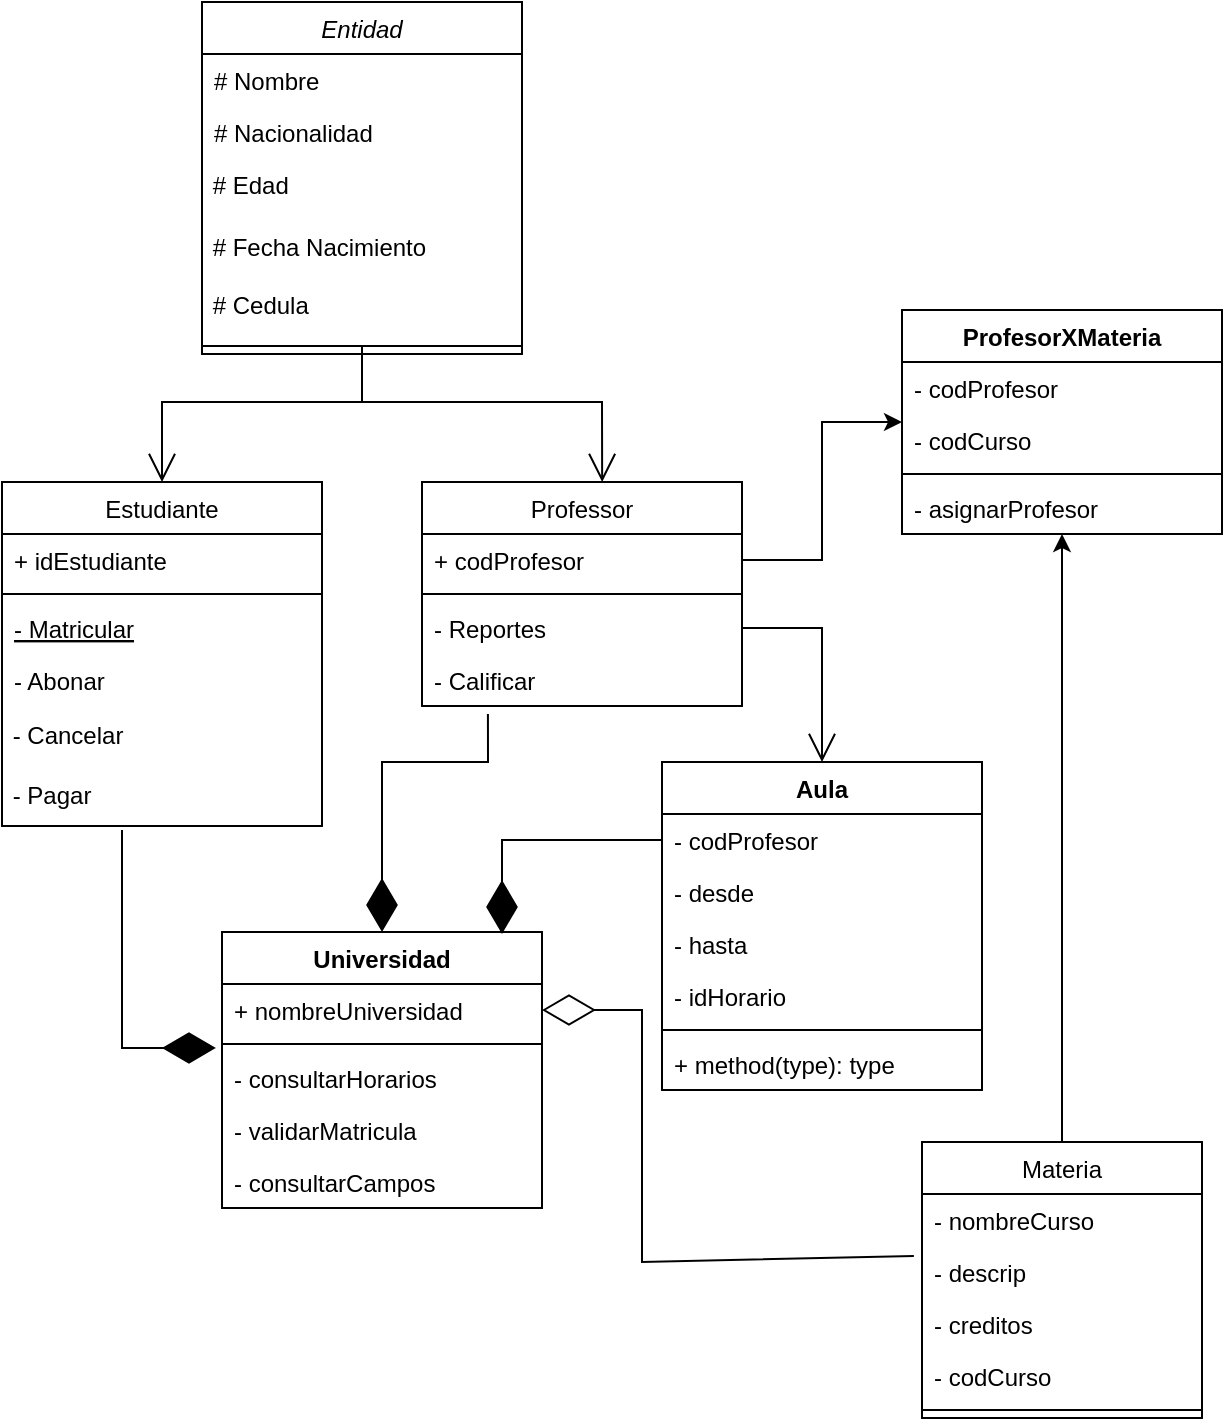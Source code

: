 <mxfile version="15.7.0" type="github">
  <diagram id="C5RBs43oDa-KdzZeNtuy" name="Page-1">
    <mxGraphModel dx="1381" dy="756" grid="1" gridSize="10" guides="1" tooltips="1" connect="1" arrows="1" fold="1" page="1" pageScale="1" pageWidth="827" pageHeight="1169" math="0" shadow="0">
      <root>
        <mxCell id="WIyWlLk6GJQsqaUBKTNV-0" />
        <mxCell id="WIyWlLk6GJQsqaUBKTNV-1" parent="WIyWlLk6GJQsqaUBKTNV-0" />
        <mxCell id="zkfFHV4jXpPFQw0GAbJ--0" value="Entidad" style="swimlane;fontStyle=2;align=center;verticalAlign=top;childLayout=stackLayout;horizontal=1;startSize=26;horizontalStack=0;resizeParent=1;resizeLast=0;collapsible=1;marginBottom=0;rounded=0;shadow=0;strokeWidth=1;" parent="WIyWlLk6GJQsqaUBKTNV-1" vertex="1">
          <mxGeometry x="220" y="120" width="160" height="176" as="geometry">
            <mxRectangle x="230" y="140" width="160" height="26" as="alternateBounds" />
          </mxGeometry>
        </mxCell>
        <mxCell id="zkfFHV4jXpPFQw0GAbJ--1" value="# Nombre  " style="text;align=left;verticalAlign=top;spacingLeft=4;spacingRight=4;overflow=hidden;rotatable=0;points=[[0,0.5],[1,0.5]];portConstraint=eastwest;" parent="zkfFHV4jXpPFQw0GAbJ--0" vertex="1">
          <mxGeometry y="26" width="160" height="26" as="geometry" />
        </mxCell>
        <mxCell id="zkfFHV4jXpPFQw0GAbJ--3" value="# Nacionalidad" style="text;align=left;verticalAlign=top;spacingLeft=4;spacingRight=4;overflow=hidden;rotatable=0;points=[[0,0.5],[1,0.5]];portConstraint=eastwest;rounded=0;shadow=0;html=0;" parent="zkfFHV4jXpPFQw0GAbJ--0" vertex="1">
          <mxGeometry y="52" width="160" height="26" as="geometry" />
        </mxCell>
        <mxCell id="eRwUuD7rzPjld0i8RyvI-2" value="&amp;nbsp;&lt;span&gt;#&amp;nbsp;&lt;/span&gt;Edad" style="text;html=1;strokeColor=none;fillColor=none;align=left;verticalAlign=top;whiteSpace=wrap;rounded=0;" parent="zkfFHV4jXpPFQw0GAbJ--0" vertex="1">
          <mxGeometry y="78" width="160" height="30" as="geometry" />
        </mxCell>
        <mxCell id="eRwUuD7rzPjld0i8RyvI-3" value="&lt;span&gt;&amp;nbsp;#&lt;/span&gt;&amp;nbsp;Fecha Nacimiento" style="text;html=1;strokeColor=none;fillColor=none;align=left;verticalAlign=middle;whiteSpace=wrap;rounded=0;" parent="zkfFHV4jXpPFQw0GAbJ--0" vertex="1">
          <mxGeometry y="108" width="160" height="30" as="geometry" />
        </mxCell>
        <mxCell id="eRwUuD7rzPjld0i8RyvI-1" value="&amp;nbsp;&lt;span&gt;#&amp;nbsp;&lt;/span&gt;Cedula" style="text;html=1;strokeColor=none;fillColor=none;align=left;verticalAlign=top;whiteSpace=wrap;rounded=0;" parent="zkfFHV4jXpPFQw0GAbJ--0" vertex="1">
          <mxGeometry y="138" width="160" height="30" as="geometry" />
        </mxCell>
        <mxCell id="zkfFHV4jXpPFQw0GAbJ--4" value="" style="line;html=1;strokeWidth=1;align=left;verticalAlign=middle;spacingTop=-1;spacingLeft=3;spacingRight=3;rotatable=0;labelPosition=right;points=[];portConstraint=eastwest;" parent="zkfFHV4jXpPFQw0GAbJ--0" vertex="1">
          <mxGeometry y="168" width="160" height="8" as="geometry" />
        </mxCell>
        <mxCell id="zkfFHV4jXpPFQw0GAbJ--6" value="Estudiante" style="swimlane;fontStyle=0;align=center;verticalAlign=top;childLayout=stackLayout;horizontal=1;startSize=26;horizontalStack=0;resizeParent=1;resizeLast=0;collapsible=1;marginBottom=0;rounded=0;shadow=0;strokeWidth=1;" parent="WIyWlLk6GJQsqaUBKTNV-1" vertex="1">
          <mxGeometry x="120" y="360" width="160" height="172" as="geometry">
            <mxRectangle x="130" y="380" width="160" height="26" as="alternateBounds" />
          </mxGeometry>
        </mxCell>
        <mxCell id="zkfFHV4jXpPFQw0GAbJ--7" value="+ idEstudiante" style="text;align=left;verticalAlign=top;spacingLeft=4;spacingRight=4;overflow=hidden;rotatable=0;points=[[0,0.5],[1,0.5]];portConstraint=eastwest;" parent="zkfFHV4jXpPFQw0GAbJ--6" vertex="1">
          <mxGeometry y="26" width="160" height="26" as="geometry" />
        </mxCell>
        <mxCell id="zkfFHV4jXpPFQw0GAbJ--9" value="" style="line;html=1;strokeWidth=1;align=left;verticalAlign=middle;spacingTop=-1;spacingLeft=3;spacingRight=3;rotatable=0;labelPosition=right;points=[];portConstraint=eastwest;" parent="zkfFHV4jXpPFQw0GAbJ--6" vertex="1">
          <mxGeometry y="52" width="160" height="8" as="geometry" />
        </mxCell>
        <mxCell id="zkfFHV4jXpPFQw0GAbJ--10" value="- Matricular" style="text;align=left;verticalAlign=top;spacingLeft=4;spacingRight=4;overflow=hidden;rotatable=0;points=[[0,0.5],[1,0.5]];portConstraint=eastwest;fontStyle=4" parent="zkfFHV4jXpPFQw0GAbJ--6" vertex="1">
          <mxGeometry y="60" width="160" height="26" as="geometry" />
        </mxCell>
        <mxCell id="zkfFHV4jXpPFQw0GAbJ--11" value="- Abonar" style="text;align=left;verticalAlign=top;spacingLeft=4;spacingRight=4;overflow=hidden;rotatable=0;points=[[0,0.5],[1,0.5]];portConstraint=eastwest;" parent="zkfFHV4jXpPFQw0GAbJ--6" vertex="1">
          <mxGeometry y="86" width="160" height="26" as="geometry" />
        </mxCell>
        <mxCell id="G0bFc-racWkkxf9n1vur-0" value="&amp;nbsp;- Cancelar" style="text;html=1;strokeColor=none;fillColor=none;align=left;verticalAlign=middle;whiteSpace=wrap;rounded=0;" parent="zkfFHV4jXpPFQw0GAbJ--6" vertex="1">
          <mxGeometry y="112" width="160" height="30" as="geometry" />
        </mxCell>
        <mxCell id="eRwUuD7rzPjld0i8RyvI-4" value="&amp;nbsp;- Pagar" style="text;html=1;strokeColor=none;fillColor=none;align=left;verticalAlign=middle;whiteSpace=wrap;rounded=0;" parent="zkfFHV4jXpPFQw0GAbJ--6" vertex="1">
          <mxGeometry y="142" width="160" height="30" as="geometry" />
        </mxCell>
        <mxCell id="zkfFHV4jXpPFQw0GAbJ--13" value="Professor" style="swimlane;fontStyle=0;align=center;verticalAlign=top;childLayout=stackLayout;horizontal=1;startSize=26;horizontalStack=0;resizeParent=1;resizeLast=0;collapsible=1;marginBottom=0;rounded=0;shadow=0;strokeWidth=1;" parent="WIyWlLk6GJQsqaUBKTNV-1" vertex="1">
          <mxGeometry x="330" y="360" width="160" height="112" as="geometry">
            <mxRectangle x="340" y="380" width="170" height="26" as="alternateBounds" />
          </mxGeometry>
        </mxCell>
        <mxCell id="zkfFHV4jXpPFQw0GAbJ--14" value="+ codProfesor" style="text;align=left;verticalAlign=top;spacingLeft=4;spacingRight=4;overflow=hidden;rotatable=0;points=[[0,0.5],[1,0.5]];portConstraint=eastwest;" parent="zkfFHV4jXpPFQw0GAbJ--13" vertex="1">
          <mxGeometry y="26" width="160" height="26" as="geometry" />
        </mxCell>
        <mxCell id="zkfFHV4jXpPFQw0GAbJ--15" value="" style="line;html=1;strokeWidth=1;align=left;verticalAlign=middle;spacingTop=-1;spacingLeft=3;spacingRight=3;rotatable=0;labelPosition=right;points=[];portConstraint=eastwest;" parent="zkfFHV4jXpPFQw0GAbJ--13" vertex="1">
          <mxGeometry y="52" width="160" height="8" as="geometry" />
        </mxCell>
        <mxCell id="ypUurIb-0ZCo6hldZdGs-1" value="- Reportes" style="text;strokeColor=none;fillColor=none;align=left;verticalAlign=top;spacingLeft=4;spacingRight=4;overflow=hidden;rotatable=0;points=[[0,0.5],[1,0.5]];portConstraint=eastwest;" parent="zkfFHV4jXpPFQw0GAbJ--13" vertex="1">
          <mxGeometry y="60" width="160" height="26" as="geometry" />
        </mxCell>
        <mxCell id="G0bFc-racWkkxf9n1vur-22" value="- Calificar" style="text;strokeColor=none;fillColor=none;align=left;verticalAlign=top;spacingLeft=4;spacingRight=4;overflow=hidden;rotatable=0;points=[[0,0.5],[1,0.5]];portConstraint=eastwest;" parent="zkfFHV4jXpPFQw0GAbJ--13" vertex="1">
          <mxGeometry y="86" width="160" height="26" as="geometry" />
        </mxCell>
        <mxCell id="G0bFc-racWkkxf9n1vur-12" value="Universidad" style="swimlane;fontStyle=1;align=center;verticalAlign=top;childLayout=stackLayout;horizontal=1;startSize=26;horizontalStack=0;resizeParent=1;resizeParentMax=0;resizeLast=0;collapsible=1;marginBottom=0;" parent="WIyWlLk6GJQsqaUBKTNV-1" vertex="1">
          <mxGeometry x="230" y="585" width="160" height="138" as="geometry" />
        </mxCell>
        <mxCell id="G0bFc-racWkkxf9n1vur-13" value="+ nombreUniversidad" style="text;strokeColor=none;fillColor=none;align=left;verticalAlign=top;spacingLeft=4;spacingRight=4;overflow=hidden;rotatable=0;points=[[0,0.5],[1,0.5]];portConstraint=eastwest;" parent="G0bFc-racWkkxf9n1vur-12" vertex="1">
          <mxGeometry y="26" width="160" height="26" as="geometry" />
        </mxCell>
        <mxCell id="G0bFc-racWkkxf9n1vur-14" value="" style="line;strokeWidth=1;fillColor=none;align=left;verticalAlign=middle;spacingTop=-1;spacingLeft=3;spacingRight=3;rotatable=0;labelPosition=right;points=[];portConstraint=eastwest;" parent="G0bFc-racWkkxf9n1vur-12" vertex="1">
          <mxGeometry y="52" width="160" height="8" as="geometry" />
        </mxCell>
        <mxCell id="ypUurIb-0ZCo6hldZdGs-0" value="- consultarHorarios" style="text;strokeColor=none;fillColor=none;align=left;verticalAlign=top;spacingLeft=4;spacingRight=4;overflow=hidden;rotatable=0;points=[[0,0.5],[1,0.5]];portConstraint=eastwest;" parent="G0bFc-racWkkxf9n1vur-12" vertex="1">
          <mxGeometry y="60" width="160" height="26" as="geometry" />
        </mxCell>
        <mxCell id="G0bFc-racWkkxf9n1vur-15" value="- validarMatricula" style="text;strokeColor=none;fillColor=none;align=left;verticalAlign=top;spacingLeft=4;spacingRight=4;overflow=hidden;rotatable=0;points=[[0,0.5],[1,0.5]];portConstraint=eastwest;" parent="G0bFc-racWkkxf9n1vur-12" vertex="1">
          <mxGeometry y="86" width="160" height="26" as="geometry" />
        </mxCell>
        <mxCell id="aDgW9SYRbh6SG3bScVoi-3" value="- consultarCampos" style="text;strokeColor=none;fillColor=none;align=left;verticalAlign=top;spacingLeft=4;spacingRight=4;overflow=hidden;rotatable=0;points=[[0,0.5],[1,0.5]];portConstraint=eastwest;" parent="G0bFc-racWkkxf9n1vur-12" vertex="1">
          <mxGeometry y="112" width="160" height="26" as="geometry" />
        </mxCell>
        <mxCell id="G0bFc-racWkkxf9n1vur-30" value="Materia" style="swimlane;fontStyle=0;childLayout=stackLayout;horizontal=1;startSize=26;fillColor=none;horizontalStack=0;resizeParent=1;resizeParentMax=0;resizeLast=0;collapsible=1;marginBottom=0;align=center;" parent="WIyWlLk6GJQsqaUBKTNV-1" vertex="1">
          <mxGeometry x="580" y="690" width="140" height="138" as="geometry" />
        </mxCell>
        <mxCell id="G0bFc-racWkkxf9n1vur-31" value="- nombreCurso" style="text;strokeColor=none;fillColor=none;align=left;verticalAlign=top;spacingLeft=4;spacingRight=4;overflow=hidden;rotatable=0;points=[[0,0.5],[1,0.5]];portConstraint=eastwest;" parent="G0bFc-racWkkxf9n1vur-30" vertex="1">
          <mxGeometry y="26" width="140" height="26" as="geometry" />
        </mxCell>
        <mxCell id="5QERGY0u0K0PTsrdy1C7-7" value="- descrip" style="text;strokeColor=none;fillColor=none;align=left;verticalAlign=top;spacingLeft=4;spacingRight=4;overflow=hidden;rotatable=0;points=[[0,0.5],[1,0.5]];portConstraint=eastwest;" vertex="1" parent="G0bFc-racWkkxf9n1vur-30">
          <mxGeometry y="52" width="140" height="26" as="geometry" />
        </mxCell>
        <mxCell id="5QERGY0u0K0PTsrdy1C7-8" value="- creditos" style="text;strokeColor=none;fillColor=none;align=left;verticalAlign=top;spacingLeft=4;spacingRight=4;overflow=hidden;rotatable=0;points=[[0,0.5],[1,0.5]];portConstraint=eastwest;" vertex="1" parent="G0bFc-racWkkxf9n1vur-30">
          <mxGeometry y="78" width="140" height="26" as="geometry" />
        </mxCell>
        <mxCell id="G0bFc-racWkkxf9n1vur-32" value="- codCurso" style="text;strokeColor=none;fillColor=none;align=left;verticalAlign=top;spacingLeft=4;spacingRight=4;overflow=hidden;rotatable=0;points=[[0,0.5],[1,0.5]];portConstraint=eastwest;" parent="G0bFc-racWkkxf9n1vur-30" vertex="1">
          <mxGeometry y="104" width="140" height="26" as="geometry" />
        </mxCell>
        <mxCell id="aDgW9SYRbh6SG3bScVoi-2" value="" style="line;strokeWidth=1;fillColor=none;align=left;verticalAlign=middle;spacingTop=-1;spacingLeft=3;spacingRight=3;rotatable=0;labelPosition=right;points=[];portConstraint=eastwest;" parent="G0bFc-racWkkxf9n1vur-30" vertex="1">
          <mxGeometry y="130" width="140" height="8" as="geometry" />
        </mxCell>
        <mxCell id="G0bFc-racWkkxf9n1vur-34" value="" style="endArrow=diamondThin;endFill=0;endSize=24;html=1;rounded=0;exitX=-0.029;exitY=1.192;exitDx=0;exitDy=0;exitPerimeter=0;entryX=1;entryY=0.5;entryDx=0;entryDy=0;" parent="WIyWlLk6GJQsqaUBKTNV-1" source="G0bFc-racWkkxf9n1vur-31" target="G0bFc-racWkkxf9n1vur-13" edge="1">
          <mxGeometry width="160" relative="1" as="geometry">
            <mxPoint x="480" y="580" as="sourcePoint" />
            <mxPoint x="640" y="580" as="targetPoint" />
            <Array as="points">
              <mxPoint x="440" y="750" />
              <mxPoint x="440" y="624" />
            </Array>
          </mxGeometry>
        </mxCell>
        <mxCell id="aDgW9SYRbh6SG3bScVoi-0" value="" style="endArrow=classic;html=1;rounded=0;exitX=0.5;exitY=0;exitDx=0;exitDy=0;" parent="WIyWlLk6GJQsqaUBKTNV-1" source="G0bFc-racWkkxf9n1vur-30" target="5QERGY0u0K0PTsrdy1C7-3" edge="1">
          <mxGeometry width="50" height="50" relative="1" as="geometry">
            <mxPoint x="640" y="399" as="sourcePoint" />
            <mxPoint x="440" y="370" as="targetPoint" />
            <Array as="points">
              <mxPoint x="650" y="399" />
            </Array>
          </mxGeometry>
        </mxCell>
        <mxCell id="aDgW9SYRbh6SG3bScVoi-5" value="" style="endArrow=open;endFill=1;endSize=12;html=1;rounded=0;entryX=0.5;entryY=0;entryDx=0;entryDy=0;" parent="WIyWlLk6GJQsqaUBKTNV-1" target="zkfFHV4jXpPFQw0GAbJ--6" edge="1">
          <mxGeometry width="160" relative="1" as="geometry">
            <mxPoint x="300" y="292" as="sourcePoint" />
            <mxPoint x="200" y="340" as="targetPoint" />
            <Array as="points">
              <mxPoint x="300" y="320" />
              <mxPoint x="200" y="320" />
            </Array>
          </mxGeometry>
        </mxCell>
        <mxCell id="aDgW9SYRbh6SG3bScVoi-6" value="" style="endArrow=open;endFill=1;endSize=12;html=1;rounded=0;entryX=0.563;entryY=0;entryDx=0;entryDy=0;entryPerimeter=0;" parent="WIyWlLk6GJQsqaUBKTNV-1" target="zkfFHV4jXpPFQw0GAbJ--13" edge="1">
          <mxGeometry width="160" relative="1" as="geometry">
            <mxPoint x="300" y="320" as="sourcePoint" />
            <mxPoint x="460" y="320" as="targetPoint" />
            <Array as="points">
              <mxPoint x="420" y="320" />
            </Array>
          </mxGeometry>
        </mxCell>
        <mxCell id="aDgW9SYRbh6SG3bScVoi-8" value="" style="endArrow=diamondThin;endFill=1;endSize=24;html=1;rounded=0;exitX=0.375;exitY=1.067;exitDx=0;exitDy=0;entryX=-0.019;entryY=-0.077;entryDx=0;entryDy=0;entryPerimeter=0;exitPerimeter=0;" parent="WIyWlLk6GJQsqaUBKTNV-1" source="eRwUuD7rzPjld0i8RyvI-4" target="ypUurIb-0ZCo6hldZdGs-0" edge="1">
          <mxGeometry width="160" relative="1" as="geometry">
            <mxPoint x="330" y="390" as="sourcePoint" />
            <mxPoint x="290" y="610" as="targetPoint" />
            <Array as="points">
              <mxPoint x="180" y="643" />
            </Array>
          </mxGeometry>
        </mxCell>
        <mxCell id="5QERGY0u0K0PTsrdy1C7-0" value="ProfesorXMateria" style="swimlane;fontStyle=1;align=center;verticalAlign=top;childLayout=stackLayout;horizontal=1;startSize=26;horizontalStack=0;resizeParent=1;resizeParentMax=0;resizeLast=0;collapsible=1;marginBottom=0;" vertex="1" parent="WIyWlLk6GJQsqaUBKTNV-1">
          <mxGeometry x="570" y="274" width="160" height="112" as="geometry" />
        </mxCell>
        <mxCell id="5QERGY0u0K0PTsrdy1C7-4" value="- codProfesor" style="text;strokeColor=none;fillColor=none;align=left;verticalAlign=top;spacingLeft=4;spacingRight=4;overflow=hidden;rotatable=0;points=[[0,0.5],[1,0.5]];portConstraint=eastwest;" vertex="1" parent="5QERGY0u0K0PTsrdy1C7-0">
          <mxGeometry y="26" width="160" height="26" as="geometry" />
        </mxCell>
        <mxCell id="5QERGY0u0K0PTsrdy1C7-1" value="- codCurso" style="text;strokeColor=none;fillColor=none;align=left;verticalAlign=top;spacingLeft=4;spacingRight=4;overflow=hidden;rotatable=0;points=[[0,0.5],[1,0.5]];portConstraint=eastwest;" vertex="1" parent="5QERGY0u0K0PTsrdy1C7-0">
          <mxGeometry y="52" width="160" height="26" as="geometry" />
        </mxCell>
        <mxCell id="5QERGY0u0K0PTsrdy1C7-2" value="" style="line;strokeWidth=1;fillColor=none;align=left;verticalAlign=middle;spacingTop=-1;spacingLeft=3;spacingRight=3;rotatable=0;labelPosition=right;points=[];portConstraint=eastwest;" vertex="1" parent="5QERGY0u0K0PTsrdy1C7-0">
          <mxGeometry y="78" width="160" height="8" as="geometry" />
        </mxCell>
        <mxCell id="5QERGY0u0K0PTsrdy1C7-3" value="- asignarProfesor" style="text;strokeColor=none;fillColor=none;align=left;verticalAlign=top;spacingLeft=4;spacingRight=4;overflow=hidden;rotatable=0;points=[[0,0.5],[1,0.5]];portConstraint=eastwest;" vertex="1" parent="5QERGY0u0K0PTsrdy1C7-0">
          <mxGeometry y="86" width="160" height="26" as="geometry" />
        </mxCell>
        <mxCell id="5QERGY0u0K0PTsrdy1C7-6" style="edgeStyle=orthogonalEdgeStyle;rounded=0;orthogonalLoop=1;jettySize=auto;html=1;exitX=1;exitY=0.5;exitDx=0;exitDy=0;entryX=0;entryY=0.154;entryDx=0;entryDy=0;entryPerimeter=0;" edge="1" parent="WIyWlLk6GJQsqaUBKTNV-1" source="zkfFHV4jXpPFQw0GAbJ--14" target="5QERGY0u0K0PTsrdy1C7-1">
          <mxGeometry relative="1" as="geometry" />
        </mxCell>
        <mxCell id="5QERGY0u0K0PTsrdy1C7-9" value="Aula" style="swimlane;fontStyle=1;align=center;verticalAlign=top;childLayout=stackLayout;horizontal=1;startSize=26;horizontalStack=0;resizeParent=1;resizeParentMax=0;resizeLast=0;collapsible=1;marginBottom=0;" vertex="1" parent="WIyWlLk6GJQsqaUBKTNV-1">
          <mxGeometry x="450" y="500" width="160" height="164" as="geometry" />
        </mxCell>
        <mxCell id="5QERGY0u0K0PTsrdy1C7-13" value="- codProfesor" style="text;strokeColor=none;fillColor=none;align=left;verticalAlign=top;spacingLeft=4;spacingRight=4;overflow=hidden;rotatable=0;points=[[0,0.5],[1,0.5]];portConstraint=eastwest;" vertex="1" parent="5QERGY0u0K0PTsrdy1C7-9">
          <mxGeometry y="26" width="160" height="26" as="geometry" />
        </mxCell>
        <mxCell id="5QERGY0u0K0PTsrdy1C7-17" value="- desde" style="text;strokeColor=none;fillColor=none;align=left;verticalAlign=top;spacingLeft=4;spacingRight=4;overflow=hidden;rotatable=0;points=[[0,0.5],[1,0.5]];portConstraint=eastwest;" vertex="1" parent="5QERGY0u0K0PTsrdy1C7-9">
          <mxGeometry y="52" width="160" height="26" as="geometry" />
        </mxCell>
        <mxCell id="5QERGY0u0K0PTsrdy1C7-18" value="- hasta" style="text;strokeColor=none;fillColor=none;align=left;verticalAlign=top;spacingLeft=4;spacingRight=4;overflow=hidden;rotatable=0;points=[[0,0.5],[1,0.5]];portConstraint=eastwest;" vertex="1" parent="5QERGY0u0K0PTsrdy1C7-9">
          <mxGeometry y="78" width="160" height="26" as="geometry" />
        </mxCell>
        <mxCell id="5QERGY0u0K0PTsrdy1C7-10" value="- idHorario" style="text;strokeColor=none;fillColor=none;align=left;verticalAlign=top;spacingLeft=4;spacingRight=4;overflow=hidden;rotatable=0;points=[[0,0.5],[1,0.5]];portConstraint=eastwest;" vertex="1" parent="5QERGY0u0K0PTsrdy1C7-9">
          <mxGeometry y="104" width="160" height="26" as="geometry" />
        </mxCell>
        <mxCell id="5QERGY0u0K0PTsrdy1C7-11" value="" style="line;strokeWidth=1;fillColor=none;align=left;verticalAlign=middle;spacingTop=-1;spacingLeft=3;spacingRight=3;rotatable=0;labelPosition=right;points=[];portConstraint=eastwest;" vertex="1" parent="5QERGY0u0K0PTsrdy1C7-9">
          <mxGeometry y="130" width="160" height="8" as="geometry" />
        </mxCell>
        <mxCell id="5QERGY0u0K0PTsrdy1C7-12" value="+ method(type): type" style="text;strokeColor=none;fillColor=none;align=left;verticalAlign=top;spacingLeft=4;spacingRight=4;overflow=hidden;rotatable=0;points=[[0,0.5],[1,0.5]];portConstraint=eastwest;" vertex="1" parent="5QERGY0u0K0PTsrdy1C7-9">
          <mxGeometry y="138" width="160" height="26" as="geometry" />
        </mxCell>
        <mxCell id="5QERGY0u0K0PTsrdy1C7-14" value="" style="endArrow=diamondThin;endFill=1;endSize=24;html=1;rounded=0;exitX=0.206;exitY=1.154;exitDx=0;exitDy=0;exitPerimeter=0;entryX=0.5;entryY=0;entryDx=0;entryDy=0;" edge="1" parent="WIyWlLk6GJQsqaUBKTNV-1" source="G0bFc-racWkkxf9n1vur-22" target="G0bFc-racWkkxf9n1vur-12">
          <mxGeometry width="160" relative="1" as="geometry">
            <mxPoint x="330" y="490" as="sourcePoint" />
            <mxPoint x="490" y="490" as="targetPoint" />
            <Array as="points">
              <mxPoint x="363" y="500" />
              <mxPoint x="310" y="500" />
            </Array>
          </mxGeometry>
        </mxCell>
        <mxCell id="5QERGY0u0K0PTsrdy1C7-15" value="" style="endArrow=open;endFill=1;endSize=12;html=1;rounded=0;exitX=1;exitY=0.5;exitDx=0;exitDy=0;entryX=0.5;entryY=0;entryDx=0;entryDy=0;" edge="1" parent="WIyWlLk6GJQsqaUBKTNV-1" source="ypUurIb-0ZCo6hldZdGs-1" target="5QERGY0u0K0PTsrdy1C7-9">
          <mxGeometry width="160" relative="1" as="geometry">
            <mxPoint x="330" y="490" as="sourcePoint" />
            <mxPoint x="490" y="490" as="targetPoint" />
            <Array as="points">
              <mxPoint x="530" y="433" />
            </Array>
          </mxGeometry>
        </mxCell>
        <mxCell id="5QERGY0u0K0PTsrdy1C7-16" value="" style="endArrow=diamondThin;endFill=1;endSize=24;html=1;rounded=0;entryX=0.875;entryY=0.007;entryDx=0;entryDy=0;entryPerimeter=0;exitX=0;exitY=0.5;exitDx=0;exitDy=0;" edge="1" parent="WIyWlLk6GJQsqaUBKTNV-1" source="5QERGY0u0K0PTsrdy1C7-13" target="G0bFc-racWkkxf9n1vur-12">
          <mxGeometry width="160" relative="1" as="geometry">
            <mxPoint x="330" y="490" as="sourcePoint" />
            <mxPoint x="490" y="490" as="targetPoint" />
            <Array as="points">
              <mxPoint x="370" y="539" />
            </Array>
          </mxGeometry>
        </mxCell>
      </root>
    </mxGraphModel>
  </diagram>
</mxfile>
